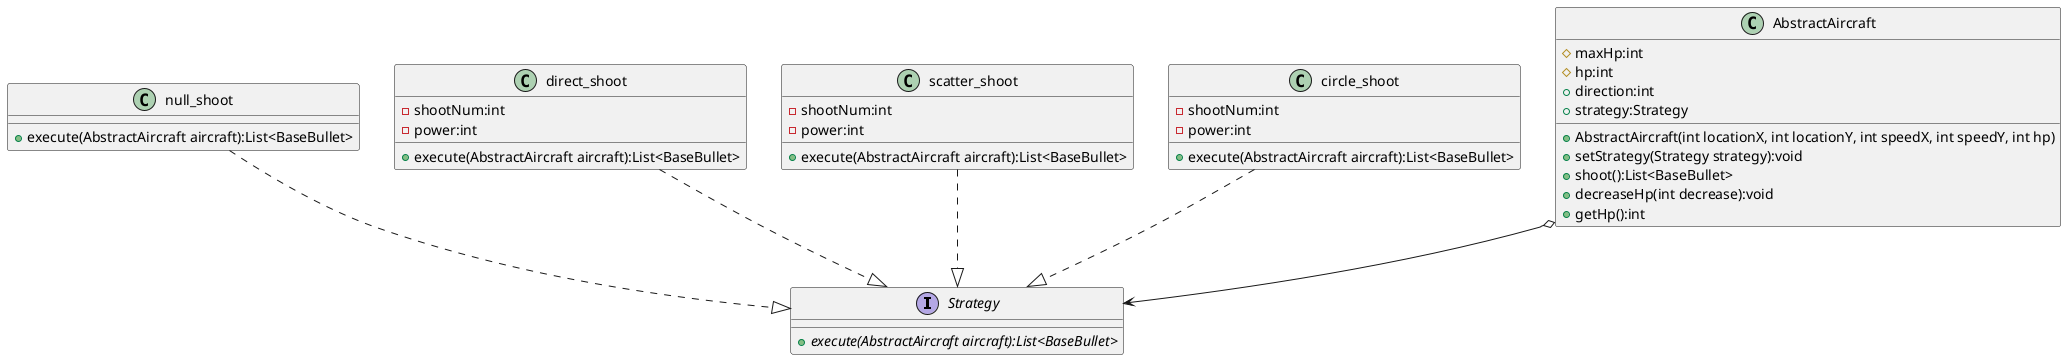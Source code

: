 @startuml
'https://plantuml.com/sequence-diagram

interface Strategy{
    +{abstract} execute(AbstractAircraft aircraft):List<BaseBullet>
}

class null_shoot{
    + execute(AbstractAircraft aircraft):List<BaseBullet>
}

class direct_shoot{
    -shootNum:int
    -power:int
    + execute(AbstractAircraft aircraft):List<BaseBullet>
}
class scatter_shoot{
    - shootNum:int
    - power:int
    + execute(AbstractAircraft aircraft):List<BaseBullet>
}
class circle_shoot{
    -shootNum:int
    -power:int
    +execute(AbstractAircraft aircraft):List<BaseBullet>
}
circle_shoot..|>Strategy
direct_shoot..|>Strategy
null_shoot..|>Strategy
scatter_shoot..|>Strategy


class AbstractAircraft{
    # maxHp:int
    # hp:int
    + direction:int
    + strategy:Strategy
    + AbstractAircraft(int locationX, int locationY, int speedX, int speedY, int hp)
    + setStrategy(Strategy strategy):void
    + shoot():List<BaseBullet>
    + decreaseHp(int decrease):void
    + getHp():int
}

AbstractAircraft o-->Strategy
@enduml